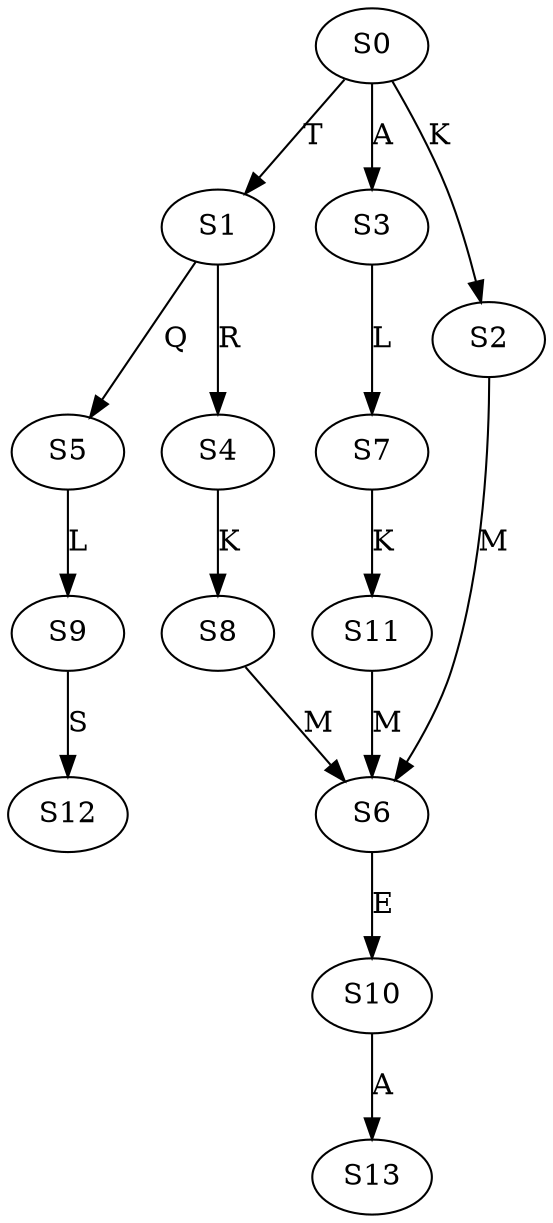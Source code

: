 strict digraph  {
	S0 -> S1 [ label = T ];
	S0 -> S2 [ label = K ];
	S0 -> S3 [ label = A ];
	S1 -> S4 [ label = R ];
	S1 -> S5 [ label = Q ];
	S2 -> S6 [ label = M ];
	S3 -> S7 [ label = L ];
	S4 -> S8 [ label = K ];
	S5 -> S9 [ label = L ];
	S6 -> S10 [ label = E ];
	S7 -> S11 [ label = K ];
	S8 -> S6 [ label = M ];
	S9 -> S12 [ label = S ];
	S10 -> S13 [ label = A ];
	S11 -> S6 [ label = M ];
}
